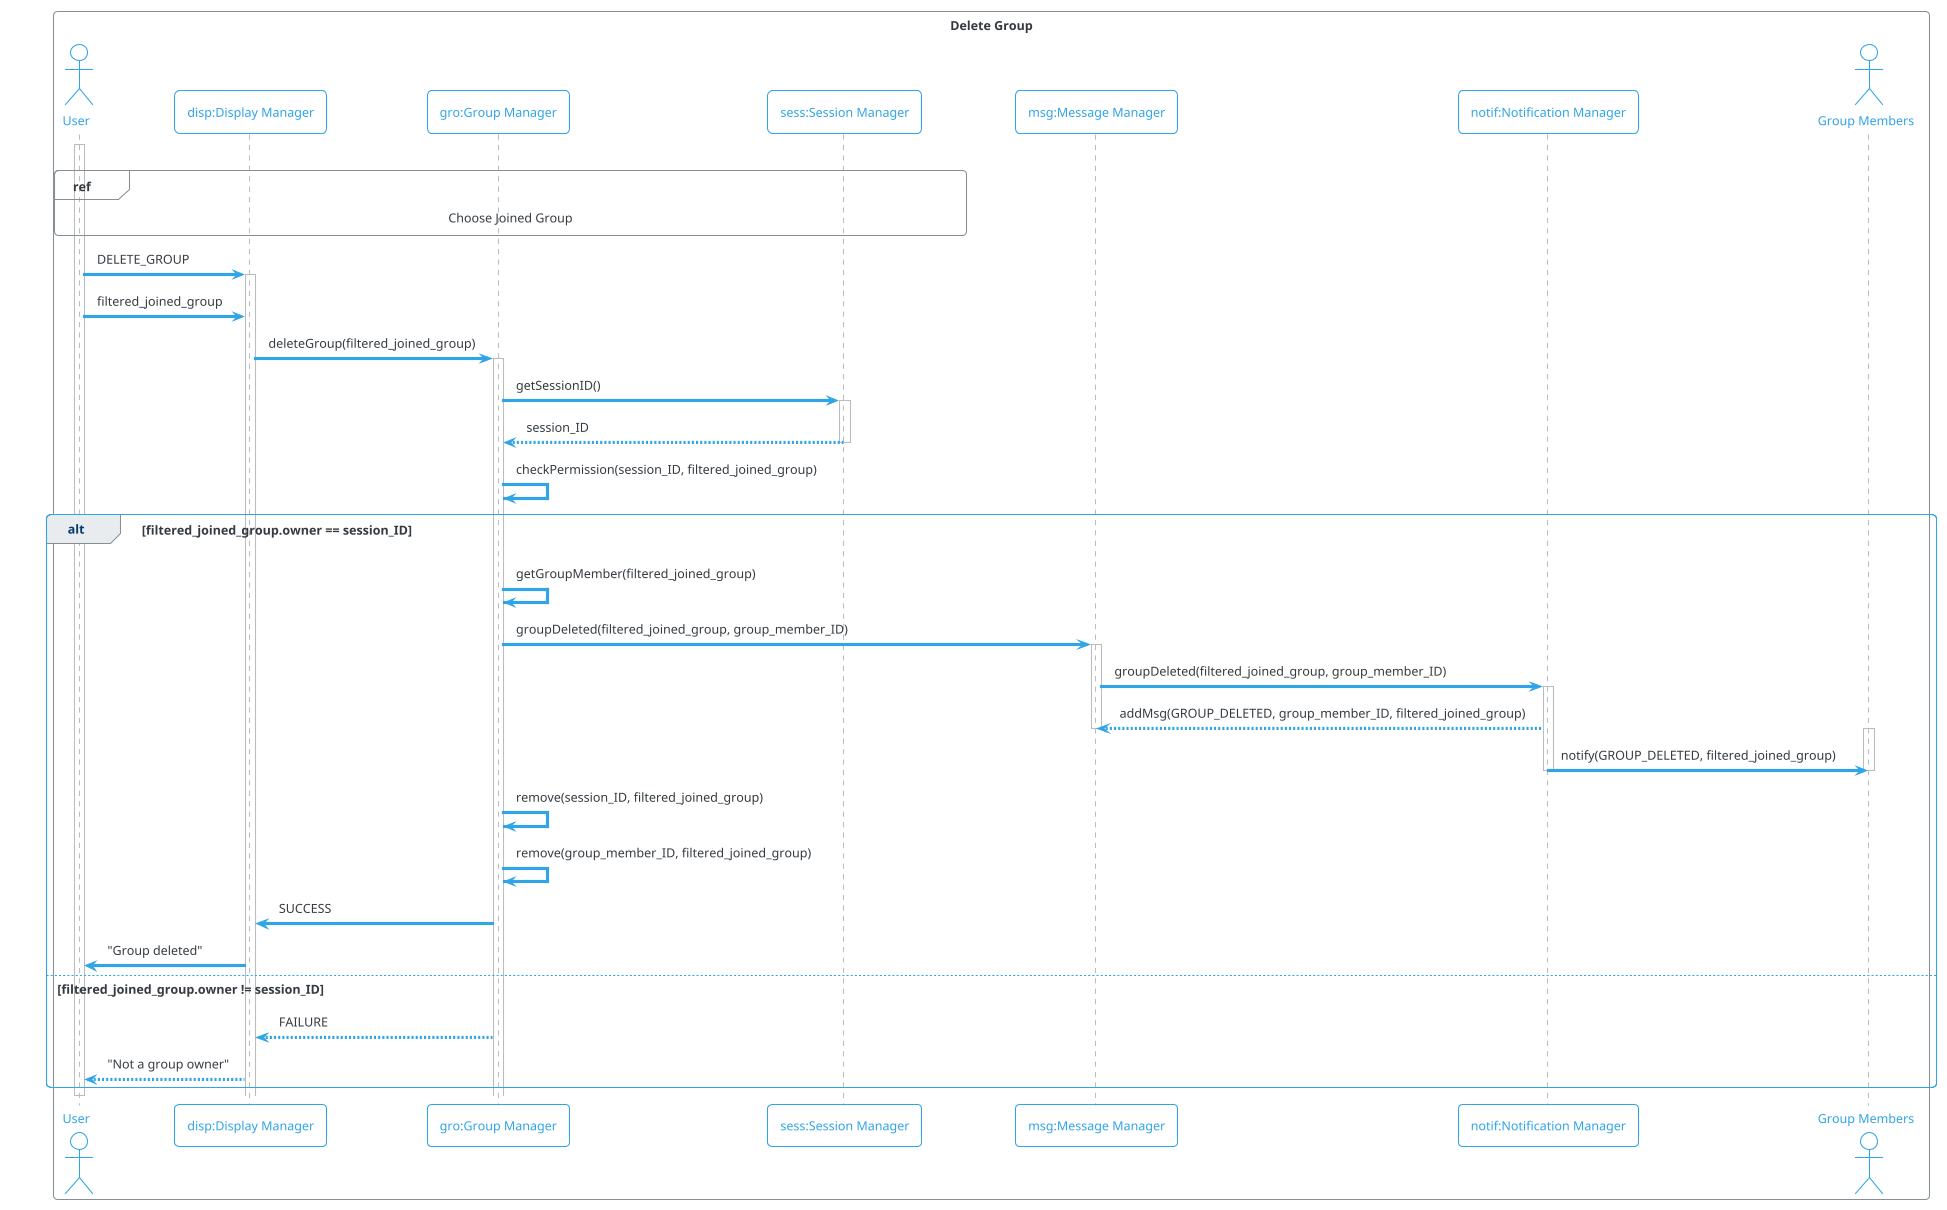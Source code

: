 @startuml
!theme cerulean-outline
box "Delete Group"
actor "User" as user
participant "disp:Display Manager" as disp
participant "gro:Group Manager" as gro
participant "sess:Session Manager" as sess
participant "msg:Message Manager" as msg
participant "notif:Notification Manager" as notif
actor "Group Members" as member
end box
activate user
|||
ref over user, disp, gro, sess : Choose Joined Group
user -> disp ++ : DELETE_GROUP
user -> disp : filtered_joined_group
disp -> gro ++ : deleteGroup(filtered_joined_group)
gro -> sess ++ : getSessionID()
sess --> gro -- : session_ID
gro -> gro : checkPermission(session_ID, filtered_joined_group)
alt filtered_joined_group.owner == session_ID
  gro -> gro : getGroupMember(filtered_joined_group)
  gro -> msg ++ : groupDeleted(filtered_joined_group, group_member_ID)
  msg -> notif ++ : groupDeleted(filtered_joined_group, group_member_ID)
  notif --> msg : addMsg(GROUP_DELETED, group_member_ID, filtered_joined_group)
  deactivate msg
  activate member
  notif -> member --: notify(GROUP_DELETED, filtered_joined_group)
  deactivate member
  gro -> gro : remove(session_ID, filtered_joined_group)
  gro -> gro : remove(group_member_ID, filtered_joined_group)
  gro -> disp : SUCCESS
  disp -> user : "Group deleted"
else filtered_joined_group.owner != session_ID
  gro --> disp : FAILURE
  disp --> user : "Not a group owner"
end
deactivate user
@enduml
